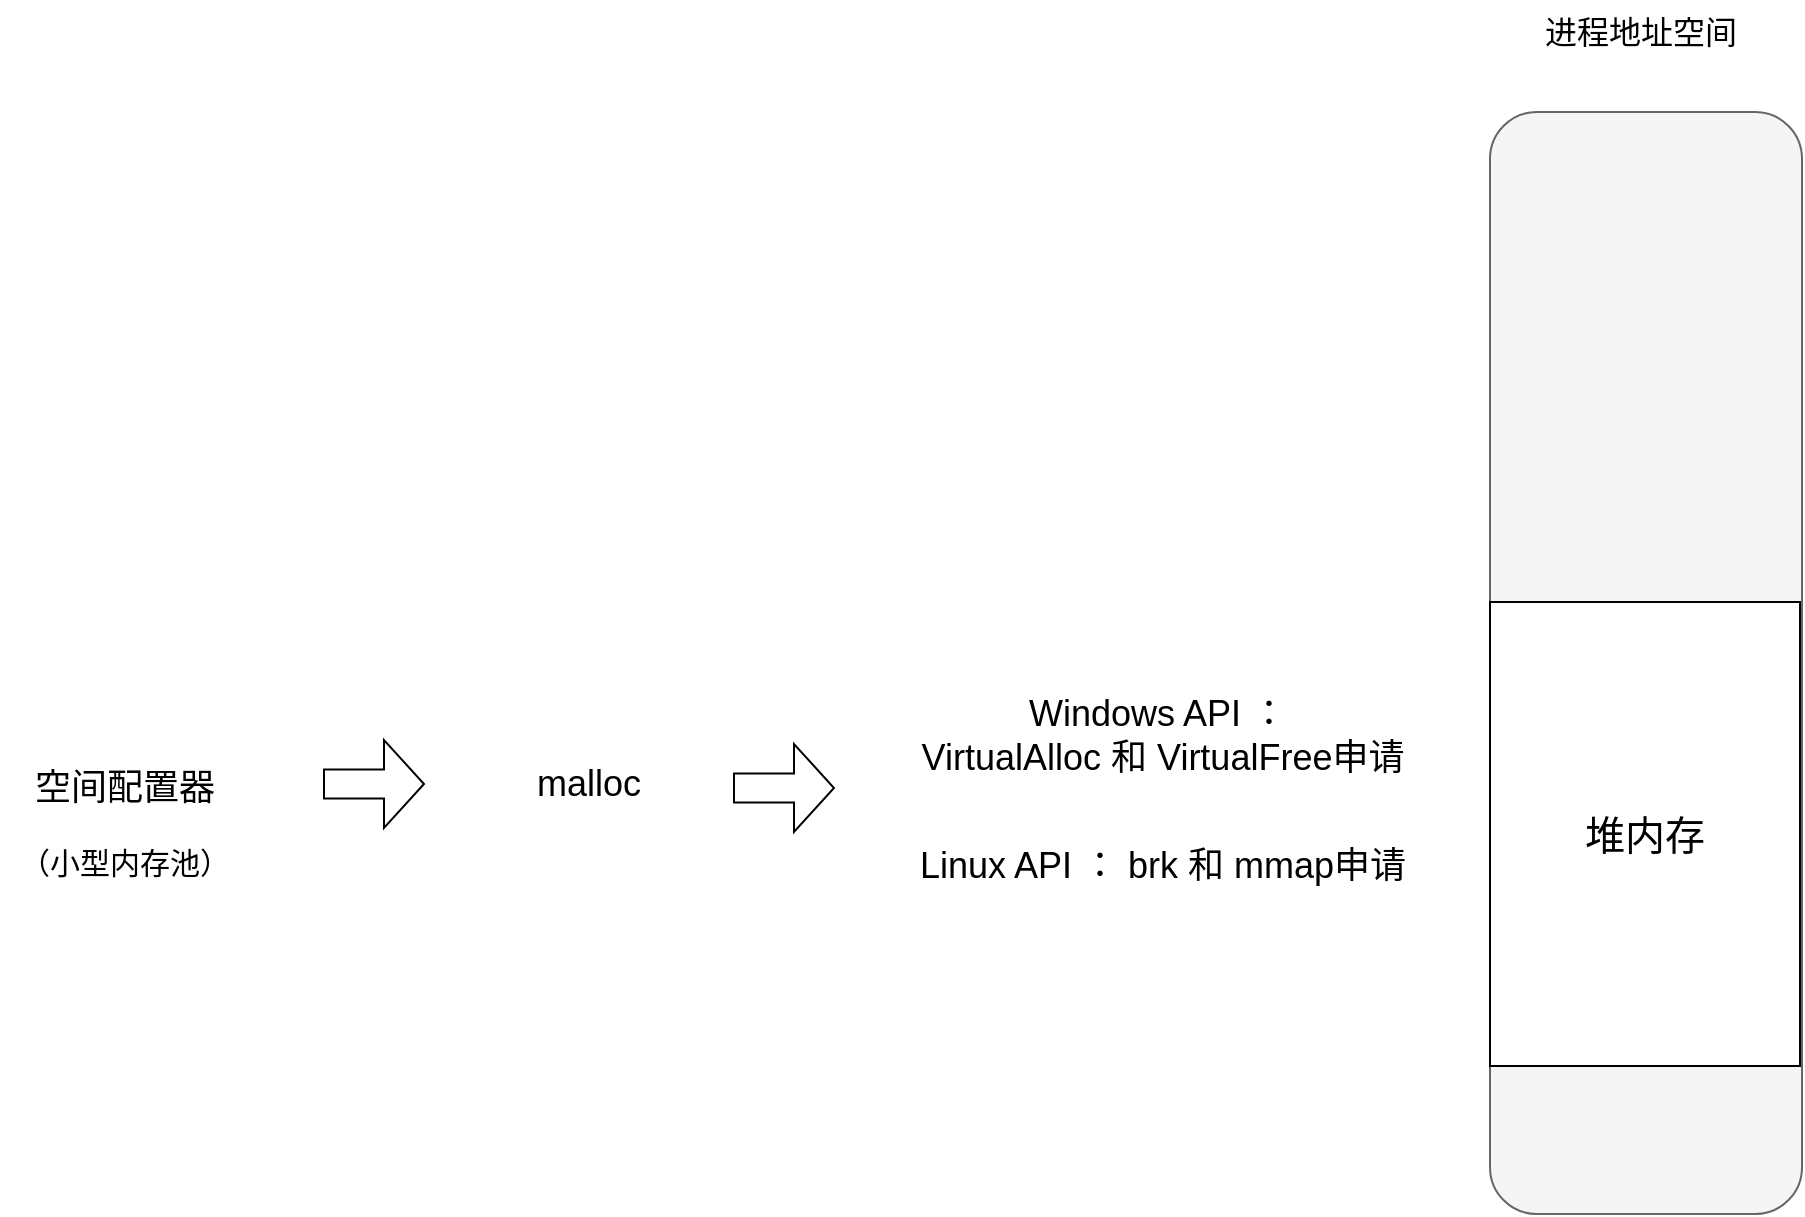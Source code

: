 <mxfile version="24.4.13" type="github">
  <diagram name="第 1 页" id="0swGwOm9xw6mlgsu7MjJ">
    <mxGraphModel dx="1379" dy="785" grid="0" gridSize="10" guides="1" tooltips="1" connect="1" arrows="1" fold="1" page="1" pageScale="1" pageWidth="1169" pageHeight="827" math="0" shadow="0">
      <root>
        <mxCell id="0" />
        <mxCell id="1" parent="0" />
        <mxCell id="y2yn4il8-x6NuVb4HuvI-1" value="" style="rounded=1;whiteSpace=wrap;html=1;fillColor=#f5f5f5;strokeColor=#666666;fontColor=#333333;" vertex="1" parent="1">
          <mxGeometry x="904" y="71" width="156" height="551" as="geometry" />
        </mxCell>
        <mxCell id="y2yn4il8-x6NuVb4HuvI-2" value="&lt;font style=&quot;font-size: 16px;&quot;&gt;进程地址空间&lt;/font&gt;" style="text;html=1;align=center;verticalAlign=middle;resizable=0;points=[];autosize=1;strokeColor=none;fillColor=none;" vertex="1" parent="1">
          <mxGeometry x="922" y="15" width="114" height="31" as="geometry" />
        </mxCell>
        <mxCell id="y2yn4il8-x6NuVb4HuvI-20" value="&lt;font style=&quot;font-size: 20px;&quot;&gt;堆内存&lt;/font&gt;" style="rounded=0;whiteSpace=wrap;html=1;shadow=0;glass=0;labelBorderColor=none;" vertex="1" parent="1">
          <mxGeometry x="904" y="316" width="155" height="232" as="geometry" />
        </mxCell>
        <mxCell id="y2yn4il8-x6NuVb4HuvI-23" value="Windows API ：&amp;nbsp;&lt;div&gt;&lt;span style=&quot;background-color: initial;&quot;&gt;VirtualAlloc 和 VirtualFree申请&lt;/span&gt;&lt;/div&gt;" style="text;html=1;align=center;verticalAlign=middle;resizable=0;points=[];autosize=1;strokeColor=none;fillColor=none;fontFamily=Helvetica;fontSize=18;fontColor=default;" vertex="1" parent="1">
          <mxGeometry x="610" y="355" width="259" height="55" as="geometry" />
        </mxCell>
        <mxCell id="y2yn4il8-x6NuVb4HuvI-24" value="Linux API ： brk&lt;span style=&quot;background-color: initial;&quot;&gt;&amp;nbsp;和 mmap申请&lt;/span&gt;" style="text;html=1;align=center;verticalAlign=middle;resizable=0;points=[];autosize=1;strokeColor=none;fillColor=none;fontFamily=Helvetica;fontSize=18;fontColor=default;" vertex="1" parent="1">
          <mxGeometry x="609" y="431" width="261" height="34" as="geometry" />
        </mxCell>
        <mxCell id="y2yn4il8-x6NuVb4HuvI-26" value="malloc" style="text;html=1;align=center;verticalAlign=middle;resizable=0;points=[];autosize=1;strokeColor=none;fillColor=none;fontFamily=Helvetica;fontSize=18;fontColor=default;" vertex="1" parent="1">
          <mxGeometry x="418" y="390" width="70" height="34" as="geometry" />
        </mxCell>
        <mxCell id="y2yn4il8-x6NuVb4HuvI-28" value="" style="html=1;shadow=0;dashed=0;align=center;verticalAlign=middle;shape=mxgraph.arrows2.arrow;dy=0.67;dx=20;notch=0;fontFamily=Helvetica;fontSize=18;fontColor=default;autosize=1;resizable=0;fillColor=none;gradientColor=none;" vertex="1" parent="1">
          <mxGeometry x="526" y="387" width="50" height="44" as="geometry" />
        </mxCell>
        <mxCell id="y2yn4il8-x6NuVb4HuvI-29" value="空间配置器" style="text;html=1;align=center;verticalAlign=middle;resizable=0;points=[];autosize=1;strokeColor=none;fillColor=none;fontFamily=Helvetica;fontSize=18;fontColor=default;" vertex="1" parent="1">
          <mxGeometry x="167" y="392" width="108" height="34" as="geometry" />
        </mxCell>
        <mxCell id="y2yn4il8-x6NuVb4HuvI-30" value="" style="html=1;shadow=0;dashed=0;align=center;verticalAlign=middle;shape=mxgraph.arrows2.arrow;dy=0.67;dx=20;notch=0;fontFamily=Helvetica;fontSize=18;fontColor=default;autosize=1;resizable=0;fillColor=none;gradientColor=none;" vertex="1" parent="1">
          <mxGeometry x="321" y="385" width="50" height="44" as="geometry" />
        </mxCell>
        <mxCell id="y2yn4il8-x6NuVb4HuvI-58" value="&lt;font style=&quot;font-size: 15px;&quot;&gt;（小型内存池）&lt;/font&gt;" style="text;html=1;align=center;verticalAlign=middle;resizable=0;points=[];autosize=1;strokeColor=none;fillColor=none;fontFamily=Helvetica;fontSize=12;fontColor=default;" vertex="1" parent="1">
          <mxGeometry x="159.5" y="431" width="123" height="30" as="geometry" />
        </mxCell>
      </root>
    </mxGraphModel>
  </diagram>
</mxfile>
